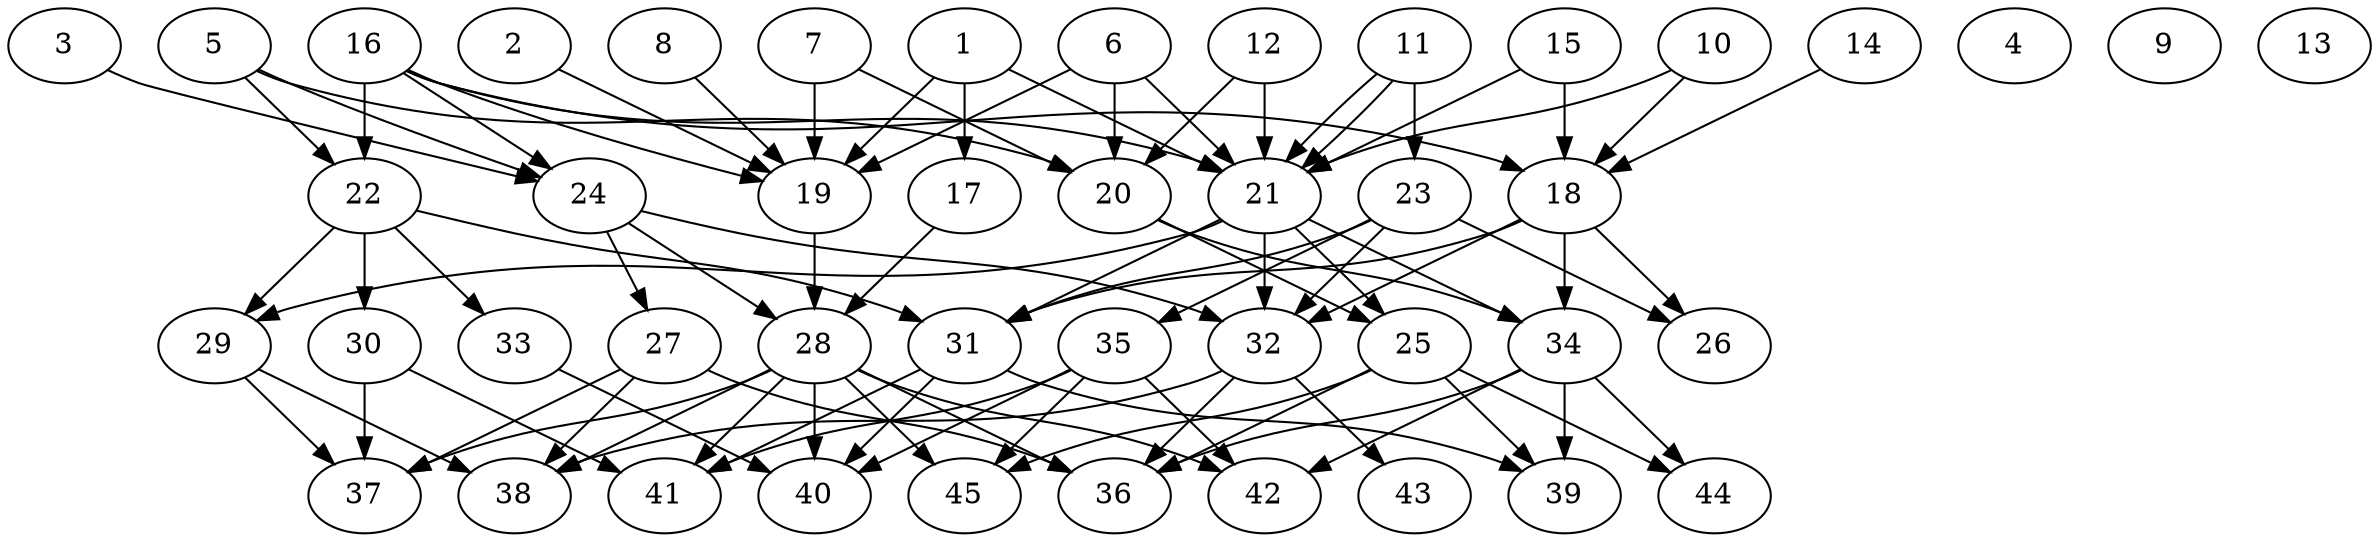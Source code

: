 // DAG automatically generated by daggen at Thu Oct  3 14:07:24 2019
// ./daggen --dot -n 45 --ccr 0.4 --fat 0.7 --regular 0.5 --density 0.5 --mindata 5242880 --maxdata 52428800 
digraph G {
  1 [size="113610240", alpha="0.12", expect_size="45444096"] 
  1 -> 17 [size ="45444096"]
  1 -> 19 [size ="45444096"]
  1 -> 21 [size ="45444096"]
  2 [size="55598080", alpha="0.18", expect_size="22239232"] 
  2 -> 19 [size ="22239232"]
  3 [size="90780160", alpha="0.09", expect_size="36312064"] 
  3 -> 24 [size ="36312064"]
  4 [size="106460160", alpha="0.16", expect_size="42584064"] 
  5 [size="113326080", alpha="0.03", expect_size="45330432"] 
  5 -> 20 [size ="45330432"]
  5 -> 22 [size ="45330432"]
  5 -> 24 [size ="45330432"]
  6 [size="107950080", alpha="0.13", expect_size="43180032"] 
  6 -> 19 [size ="43180032"]
  6 -> 20 [size ="43180032"]
  6 -> 21 [size ="43180032"]
  7 [size="50234880", alpha="0.20", expect_size="20093952"] 
  7 -> 19 [size ="20093952"]
  7 -> 20 [size ="20093952"]
  8 [size="69736960", alpha="0.13", expect_size="27894784"] 
  8 -> 19 [size ="27894784"]
  9 [size="123399680", alpha="0.12", expect_size="49359872"] 
  10 [size="84984320", alpha="0.19", expect_size="33993728"] 
  10 -> 18 [size ="33993728"]
  10 -> 21 [size ="33993728"]
  11 [size="115801600", alpha="0.04", expect_size="46320640"] 
  11 -> 21 [size ="46320640"]
  11 -> 21 [size ="46320640"]
  11 -> 23 [size ="46320640"]
  12 [size="66685440", alpha="0.17", expect_size="26674176"] 
  12 -> 20 [size ="26674176"]
  12 -> 21 [size ="26674176"]
  13 [size="53882880", alpha="0.14", expect_size="21553152"] 
  14 [size="107660800", alpha="0.17", expect_size="43064320"] 
  14 -> 18 [size ="43064320"]
  15 [size="84515840", alpha="0.08", expect_size="33806336"] 
  15 -> 18 [size ="33806336"]
  15 -> 21 [size ="33806336"]
  16 [size="105029120", alpha="0.04", expect_size="42011648"] 
  16 -> 18 [size ="42011648"]
  16 -> 19 [size ="42011648"]
  16 -> 21 [size ="42011648"]
  16 -> 22 [size ="42011648"]
  16 -> 24 [size ="42011648"]
  17 [size="65349120", alpha="0.16", expect_size="26139648"] 
  17 -> 28 [size ="26139648"]
  18 [size="65131520", alpha="0.04", expect_size="26052608"] 
  18 -> 26 [size ="26052608"]
  18 -> 31 [size ="26052608"]
  18 -> 32 [size ="26052608"]
  18 -> 34 [size ="26052608"]
  19 [size="24404480", alpha="0.15", expect_size="9761792"] 
  19 -> 28 [size ="9761792"]
  20 [size="96832000", alpha="0.08", expect_size="38732800"] 
  20 -> 25 [size ="38732800"]
  20 -> 34 [size ="38732800"]
  21 [size="92323840", alpha="0.18", expect_size="36929536"] 
  21 -> 25 [size ="36929536"]
  21 -> 29 [size ="36929536"]
  21 -> 31 [size ="36929536"]
  21 -> 32 [size ="36929536"]
  21 -> 34 [size ="36929536"]
  22 [size="118643200", alpha="0.15", expect_size="47457280"] 
  22 -> 29 [size ="47457280"]
  22 -> 30 [size ="47457280"]
  22 -> 31 [size ="47457280"]
  22 -> 33 [size ="47457280"]
  23 [size="98170880", alpha="0.05", expect_size="39268352"] 
  23 -> 26 [size ="39268352"]
  23 -> 31 [size ="39268352"]
  23 -> 32 [size ="39268352"]
  23 -> 35 [size ="39268352"]
  24 [size="60239360", alpha="0.11", expect_size="24095744"] 
  24 -> 27 [size ="24095744"]
  24 -> 28 [size ="24095744"]
  24 -> 32 [size ="24095744"]
  25 [size="42058240", alpha="0.14", expect_size="16823296"] 
  25 -> 36 [size ="16823296"]
  25 -> 39 [size ="16823296"]
  25 -> 44 [size ="16823296"]
  25 -> 45 [size ="16823296"]
  26 [size="86894080", alpha="0.14", expect_size="34757632"] 
  27 [size="109941760", alpha="0.19", expect_size="43976704"] 
  27 -> 36 [size ="43976704"]
  27 -> 37 [size ="43976704"]
  27 -> 38 [size ="43976704"]
  28 [size="85038080", alpha="0.14", expect_size="34015232"] 
  28 -> 36 [size ="34015232"]
  28 -> 37 [size ="34015232"]
  28 -> 38 [size ="34015232"]
  28 -> 40 [size ="34015232"]
  28 -> 41 [size ="34015232"]
  28 -> 42 [size ="34015232"]
  28 -> 45 [size ="34015232"]
  29 [size="111170560", alpha="0.08", expect_size="44468224"] 
  29 -> 37 [size ="44468224"]
  29 -> 38 [size ="44468224"]
  30 [size="80916480", alpha="0.14", expect_size="32366592"] 
  30 -> 37 [size ="32366592"]
  30 -> 41 [size ="32366592"]
  31 [size="126725120", alpha="0.17", expect_size="50690048"] 
  31 -> 39 [size ="50690048"]
  31 -> 40 [size ="50690048"]
  31 -> 41 [size ="50690048"]
  32 [size="113172480", alpha="0.10", expect_size="45268992"] 
  32 -> 36 [size ="45268992"]
  32 -> 38 [size ="45268992"]
  32 -> 43 [size ="45268992"]
  33 [size="82746880", alpha="0.09", expect_size="33098752"] 
  33 -> 40 [size ="33098752"]
  34 [size="113123840", alpha="0.05", expect_size="45249536"] 
  34 -> 36 [size ="45249536"]
  34 -> 39 [size ="45249536"]
  34 -> 42 [size ="45249536"]
  34 -> 44 [size ="45249536"]
  35 [size="61729280", alpha="0.12", expect_size="24691712"] 
  35 -> 40 [size ="24691712"]
  35 -> 41 [size ="24691712"]
  35 -> 42 [size ="24691712"]
  35 -> 45 [size ="24691712"]
  36 [size="28782080", alpha="0.15", expect_size="11512832"] 
  37 [size="109125120", alpha="0.07", expect_size="43650048"] 
  38 [size="103956480", alpha="0.08", expect_size="41582592"] 
  39 [size="69911040", alpha="0.11", expect_size="27964416"] 
  40 [size="117278720", alpha="0.08", expect_size="46911488"] 
  41 [size="82012160", alpha="0.18", expect_size="32804864"] 
  42 [size="66803200", alpha="0.06", expect_size="26721280"] 
  43 [size="125232640", alpha="0.09", expect_size="50093056"] 
  44 [size="62151680", alpha="0.20", expect_size="24860672"] 
  45 [size="90076160", alpha="0.15", expect_size="36030464"] 
}
